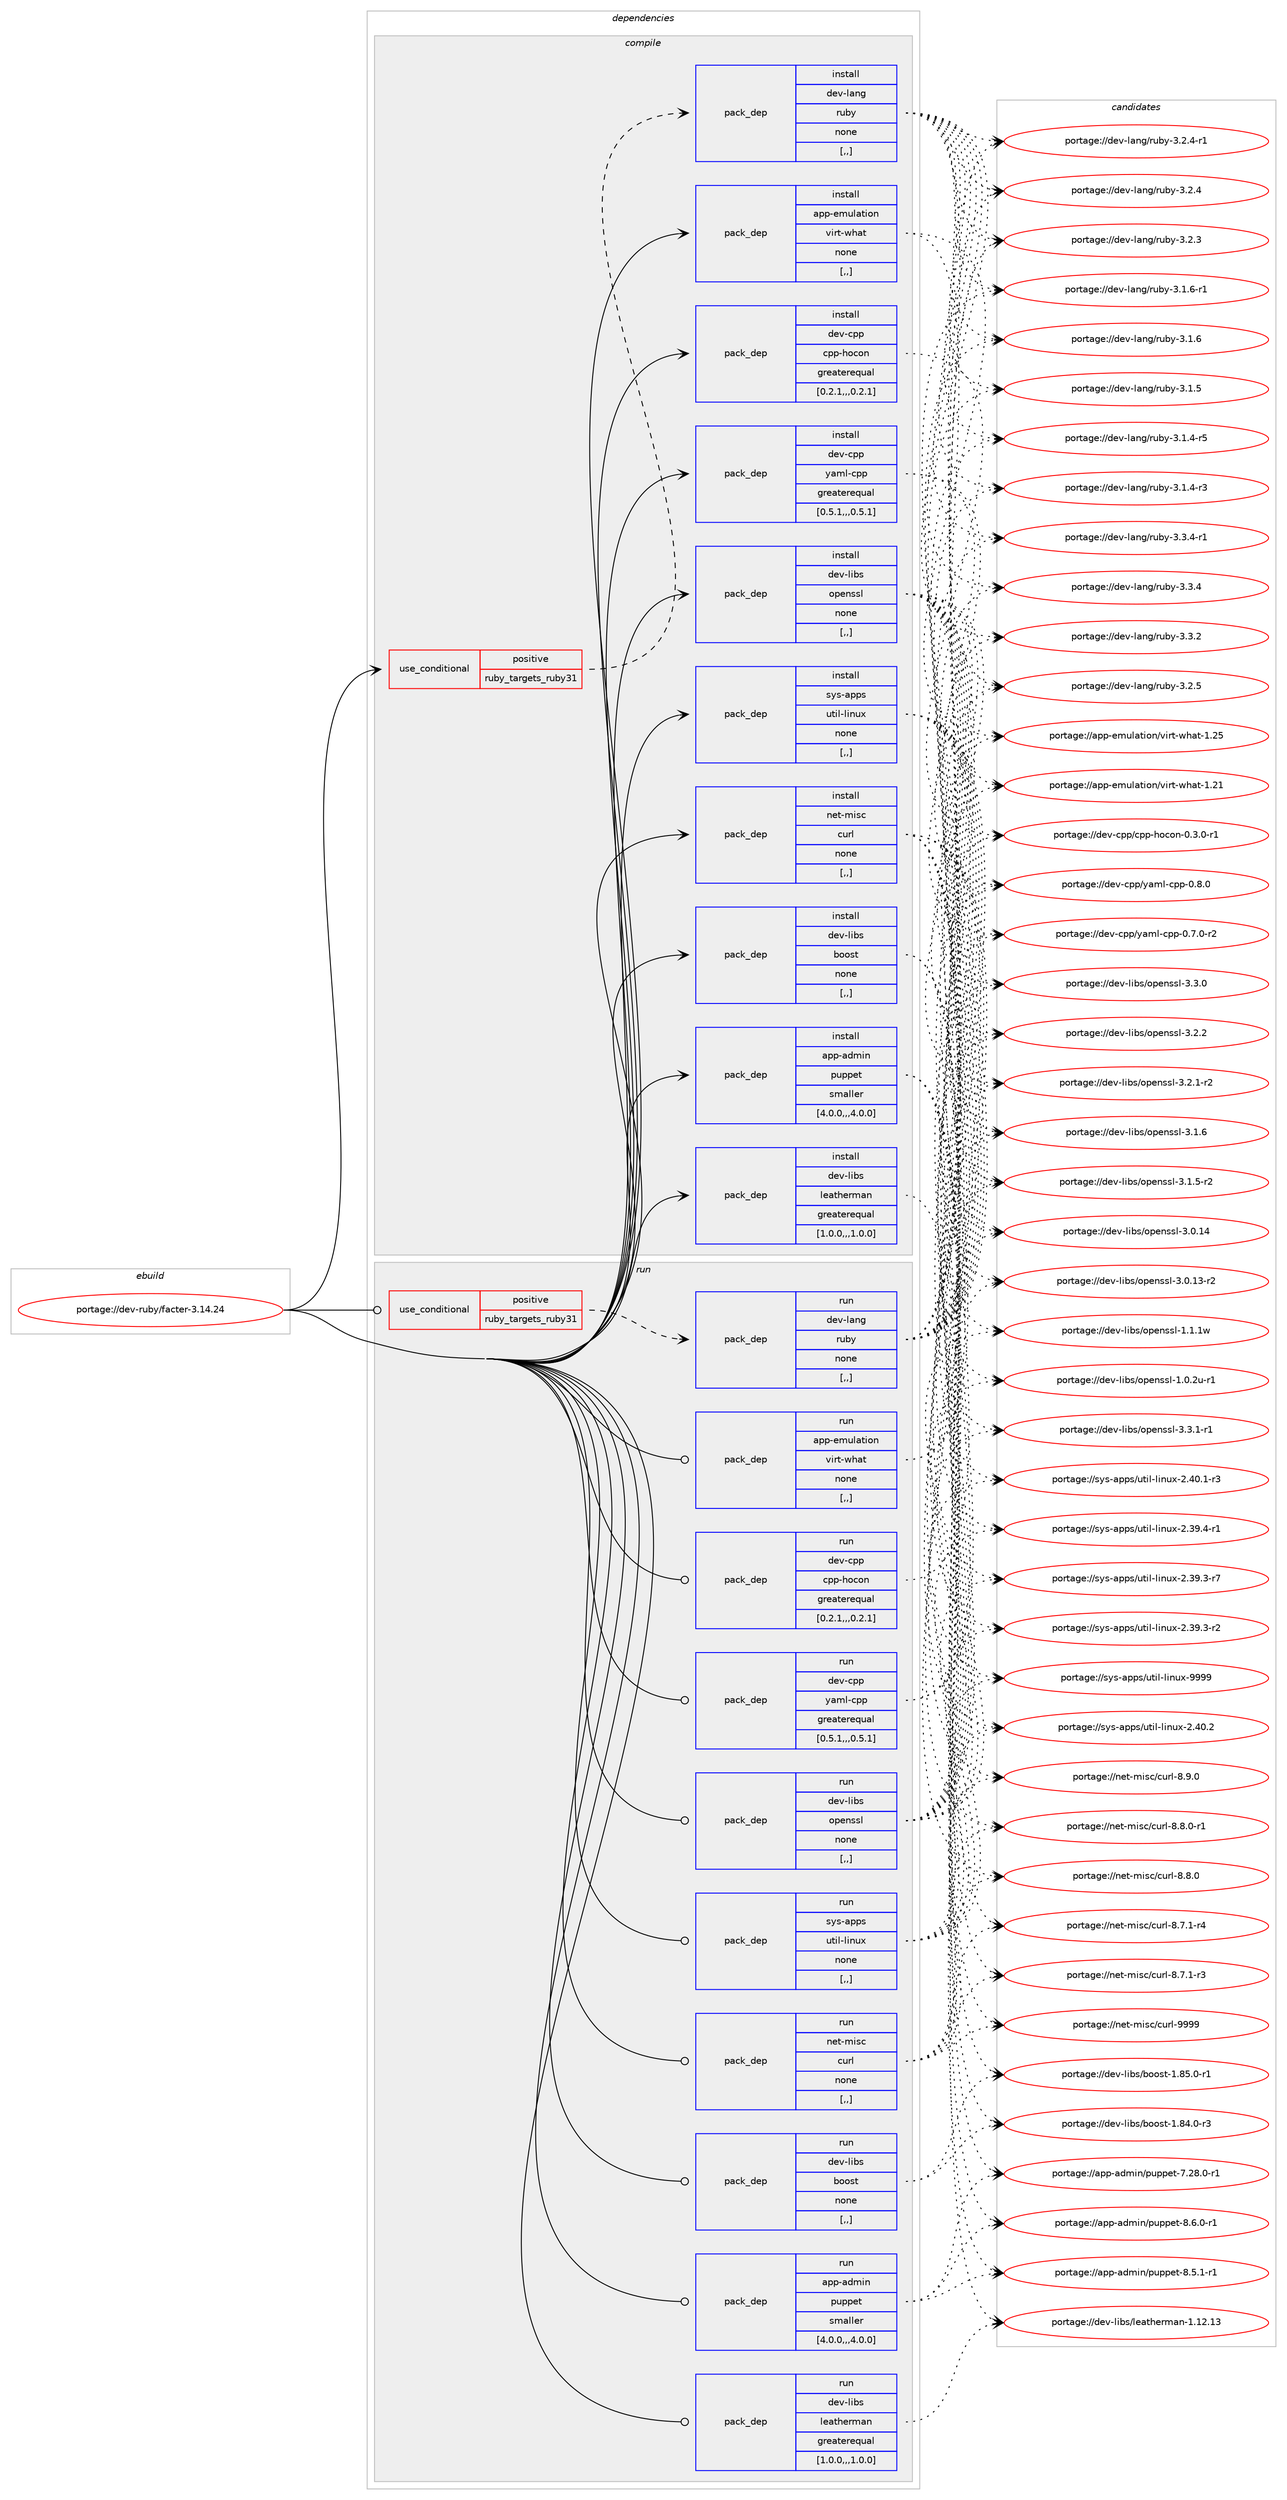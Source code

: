 digraph prolog {

# *************
# Graph options
# *************

newrank=true;
concentrate=true;
compound=true;
graph [rankdir=LR,fontname=Helvetica,fontsize=10,ranksep=1.5];#, ranksep=2.5, nodesep=0.2];
edge  [arrowhead=vee];
node  [fontname=Helvetica,fontsize=10];

# **********
# The ebuild
# **********

subgraph cluster_leftcol {
color=gray;
label=<<i>ebuild</i>>;
id [label="portage://dev-ruby/facter-3.14.24", color=red, width=4, href="../dev-ruby/facter-3.14.24.svg"];
}

# ****************
# The dependencies
# ****************

subgraph cluster_midcol {
color=gray;
label=<<i>dependencies</i>>;
subgraph cluster_compile {
fillcolor="#eeeeee";
style=filled;
label=<<i>compile</i>>;
subgraph cond47435 {
dependency183131 [label=<<TABLE BORDER="0" CELLBORDER="1" CELLSPACING="0" CELLPADDING="4"><TR><TD ROWSPAN="3" CELLPADDING="10">use_conditional</TD></TR><TR><TD>positive</TD></TR><TR><TD>ruby_targets_ruby31</TD></TR></TABLE>>, shape=none, color=red];
subgraph pack134382 {
dependency183132 [label=<<TABLE BORDER="0" CELLBORDER="1" CELLSPACING="0" CELLPADDING="4" WIDTH="220"><TR><TD ROWSPAN="6" CELLPADDING="30">pack_dep</TD></TR><TR><TD WIDTH="110">install</TD></TR><TR><TD>dev-lang</TD></TR><TR><TD>ruby</TD></TR><TR><TD>none</TD></TR><TR><TD>[,,]</TD></TR></TABLE>>, shape=none, color=blue];
}
dependency183131:e -> dependency183132:w [weight=20,style="dashed",arrowhead="vee"];
}
id:e -> dependency183131:w [weight=20,style="solid",arrowhead="vee"];
subgraph pack134383 {
dependency183133 [label=<<TABLE BORDER="0" CELLBORDER="1" CELLSPACING="0" CELLPADDING="4" WIDTH="220"><TR><TD ROWSPAN="6" CELLPADDING="30">pack_dep</TD></TR><TR><TD WIDTH="110">install</TD></TR><TR><TD>app-emulation</TD></TR><TR><TD>virt-what</TD></TR><TR><TD>none</TD></TR><TR><TD>[,,]</TD></TR></TABLE>>, shape=none, color=blue];
}
id:e -> dependency183133:w [weight=20,style="solid",arrowhead="vee"];
subgraph pack134384 {
dependency183134 [label=<<TABLE BORDER="0" CELLBORDER="1" CELLSPACING="0" CELLPADDING="4" WIDTH="220"><TR><TD ROWSPAN="6" CELLPADDING="30">pack_dep</TD></TR><TR><TD WIDTH="110">install</TD></TR><TR><TD>dev-cpp</TD></TR><TR><TD>cpp-hocon</TD></TR><TR><TD>greaterequal</TD></TR><TR><TD>[0.2.1,,,0.2.1]</TD></TR></TABLE>>, shape=none, color=blue];
}
id:e -> dependency183134:w [weight=20,style="solid",arrowhead="vee"];
subgraph pack134385 {
dependency183135 [label=<<TABLE BORDER="0" CELLBORDER="1" CELLSPACING="0" CELLPADDING="4" WIDTH="220"><TR><TD ROWSPAN="6" CELLPADDING="30">pack_dep</TD></TR><TR><TD WIDTH="110">install</TD></TR><TR><TD>dev-cpp</TD></TR><TR><TD>yaml-cpp</TD></TR><TR><TD>greaterequal</TD></TR><TR><TD>[0.5.1,,,0.5.1]</TD></TR></TABLE>>, shape=none, color=blue];
}
id:e -> dependency183135:w [weight=20,style="solid",arrowhead="vee"];
subgraph pack134386 {
dependency183136 [label=<<TABLE BORDER="0" CELLBORDER="1" CELLSPACING="0" CELLPADDING="4" WIDTH="220"><TR><TD ROWSPAN="6" CELLPADDING="30">pack_dep</TD></TR><TR><TD WIDTH="110">install</TD></TR><TR><TD>dev-libs</TD></TR><TR><TD>boost</TD></TR><TR><TD>none</TD></TR><TR><TD>[,,]</TD></TR></TABLE>>, shape=none, color=blue];
}
id:e -> dependency183136:w [weight=20,style="solid",arrowhead="vee"];
subgraph pack134387 {
dependency183137 [label=<<TABLE BORDER="0" CELLBORDER="1" CELLSPACING="0" CELLPADDING="4" WIDTH="220"><TR><TD ROWSPAN="6" CELLPADDING="30">pack_dep</TD></TR><TR><TD WIDTH="110">install</TD></TR><TR><TD>dev-libs</TD></TR><TR><TD>leatherman</TD></TR><TR><TD>greaterequal</TD></TR><TR><TD>[1.0.0,,,1.0.0]</TD></TR></TABLE>>, shape=none, color=blue];
}
id:e -> dependency183137:w [weight=20,style="solid",arrowhead="vee"];
subgraph pack134388 {
dependency183138 [label=<<TABLE BORDER="0" CELLBORDER="1" CELLSPACING="0" CELLPADDING="4" WIDTH="220"><TR><TD ROWSPAN="6" CELLPADDING="30">pack_dep</TD></TR><TR><TD WIDTH="110">install</TD></TR><TR><TD>dev-libs</TD></TR><TR><TD>openssl</TD></TR><TR><TD>none</TD></TR><TR><TD>[,,]</TD></TR></TABLE>>, shape=none, color=blue];
}
id:e -> dependency183138:w [weight=20,style="solid",arrowhead="vee"];
subgraph pack134389 {
dependency183139 [label=<<TABLE BORDER="0" CELLBORDER="1" CELLSPACING="0" CELLPADDING="4" WIDTH="220"><TR><TD ROWSPAN="6" CELLPADDING="30">pack_dep</TD></TR><TR><TD WIDTH="110">install</TD></TR><TR><TD>net-misc</TD></TR><TR><TD>curl</TD></TR><TR><TD>none</TD></TR><TR><TD>[,,]</TD></TR></TABLE>>, shape=none, color=blue];
}
id:e -> dependency183139:w [weight=20,style="solid",arrowhead="vee"];
subgraph pack134390 {
dependency183140 [label=<<TABLE BORDER="0" CELLBORDER="1" CELLSPACING="0" CELLPADDING="4" WIDTH="220"><TR><TD ROWSPAN="6" CELLPADDING="30">pack_dep</TD></TR><TR><TD WIDTH="110">install</TD></TR><TR><TD>sys-apps</TD></TR><TR><TD>util-linux</TD></TR><TR><TD>none</TD></TR><TR><TD>[,,]</TD></TR></TABLE>>, shape=none, color=blue];
}
id:e -> dependency183140:w [weight=20,style="solid",arrowhead="vee"];
subgraph pack134391 {
dependency183141 [label=<<TABLE BORDER="0" CELLBORDER="1" CELLSPACING="0" CELLPADDING="4" WIDTH="220"><TR><TD ROWSPAN="6" CELLPADDING="30">pack_dep</TD></TR><TR><TD WIDTH="110">install</TD></TR><TR><TD>app-admin</TD></TR><TR><TD>puppet</TD></TR><TR><TD>smaller</TD></TR><TR><TD>[4.0.0,,,4.0.0]</TD></TR></TABLE>>, shape=none, color=blue];
}
id:e -> dependency183141:w [weight=20,style="solid",arrowhead="vee"];
}
subgraph cluster_compileandrun {
fillcolor="#eeeeee";
style=filled;
label=<<i>compile and run</i>>;
}
subgraph cluster_run {
fillcolor="#eeeeee";
style=filled;
label=<<i>run</i>>;
subgraph cond47436 {
dependency183142 [label=<<TABLE BORDER="0" CELLBORDER="1" CELLSPACING="0" CELLPADDING="4"><TR><TD ROWSPAN="3" CELLPADDING="10">use_conditional</TD></TR><TR><TD>positive</TD></TR><TR><TD>ruby_targets_ruby31</TD></TR></TABLE>>, shape=none, color=red];
subgraph pack134392 {
dependency183143 [label=<<TABLE BORDER="0" CELLBORDER="1" CELLSPACING="0" CELLPADDING="4" WIDTH="220"><TR><TD ROWSPAN="6" CELLPADDING="30">pack_dep</TD></TR><TR><TD WIDTH="110">run</TD></TR><TR><TD>dev-lang</TD></TR><TR><TD>ruby</TD></TR><TR><TD>none</TD></TR><TR><TD>[,,]</TD></TR></TABLE>>, shape=none, color=blue];
}
dependency183142:e -> dependency183143:w [weight=20,style="dashed",arrowhead="vee"];
}
id:e -> dependency183142:w [weight=20,style="solid",arrowhead="odot"];
subgraph pack134393 {
dependency183144 [label=<<TABLE BORDER="0" CELLBORDER="1" CELLSPACING="0" CELLPADDING="4" WIDTH="220"><TR><TD ROWSPAN="6" CELLPADDING="30">pack_dep</TD></TR><TR><TD WIDTH="110">run</TD></TR><TR><TD>app-emulation</TD></TR><TR><TD>virt-what</TD></TR><TR><TD>none</TD></TR><TR><TD>[,,]</TD></TR></TABLE>>, shape=none, color=blue];
}
id:e -> dependency183144:w [weight=20,style="solid",arrowhead="odot"];
subgraph pack134394 {
dependency183145 [label=<<TABLE BORDER="0" CELLBORDER="1" CELLSPACING="0" CELLPADDING="4" WIDTH="220"><TR><TD ROWSPAN="6" CELLPADDING="30">pack_dep</TD></TR><TR><TD WIDTH="110">run</TD></TR><TR><TD>dev-cpp</TD></TR><TR><TD>cpp-hocon</TD></TR><TR><TD>greaterequal</TD></TR><TR><TD>[0.2.1,,,0.2.1]</TD></TR></TABLE>>, shape=none, color=blue];
}
id:e -> dependency183145:w [weight=20,style="solid",arrowhead="odot"];
subgraph pack134395 {
dependency183146 [label=<<TABLE BORDER="0" CELLBORDER="1" CELLSPACING="0" CELLPADDING="4" WIDTH="220"><TR><TD ROWSPAN="6" CELLPADDING="30">pack_dep</TD></TR><TR><TD WIDTH="110">run</TD></TR><TR><TD>dev-cpp</TD></TR><TR><TD>yaml-cpp</TD></TR><TR><TD>greaterequal</TD></TR><TR><TD>[0.5.1,,,0.5.1]</TD></TR></TABLE>>, shape=none, color=blue];
}
id:e -> dependency183146:w [weight=20,style="solid",arrowhead="odot"];
subgraph pack134396 {
dependency183147 [label=<<TABLE BORDER="0" CELLBORDER="1" CELLSPACING="0" CELLPADDING="4" WIDTH="220"><TR><TD ROWSPAN="6" CELLPADDING="30">pack_dep</TD></TR><TR><TD WIDTH="110">run</TD></TR><TR><TD>dev-libs</TD></TR><TR><TD>boost</TD></TR><TR><TD>none</TD></TR><TR><TD>[,,]</TD></TR></TABLE>>, shape=none, color=blue];
}
id:e -> dependency183147:w [weight=20,style="solid",arrowhead="odot"];
subgraph pack134397 {
dependency183148 [label=<<TABLE BORDER="0" CELLBORDER="1" CELLSPACING="0" CELLPADDING="4" WIDTH="220"><TR><TD ROWSPAN="6" CELLPADDING="30">pack_dep</TD></TR><TR><TD WIDTH="110">run</TD></TR><TR><TD>dev-libs</TD></TR><TR><TD>leatherman</TD></TR><TR><TD>greaterequal</TD></TR><TR><TD>[1.0.0,,,1.0.0]</TD></TR></TABLE>>, shape=none, color=blue];
}
id:e -> dependency183148:w [weight=20,style="solid",arrowhead="odot"];
subgraph pack134398 {
dependency183149 [label=<<TABLE BORDER="0" CELLBORDER="1" CELLSPACING="0" CELLPADDING="4" WIDTH="220"><TR><TD ROWSPAN="6" CELLPADDING="30">pack_dep</TD></TR><TR><TD WIDTH="110">run</TD></TR><TR><TD>dev-libs</TD></TR><TR><TD>openssl</TD></TR><TR><TD>none</TD></TR><TR><TD>[,,]</TD></TR></TABLE>>, shape=none, color=blue];
}
id:e -> dependency183149:w [weight=20,style="solid",arrowhead="odot"];
subgraph pack134399 {
dependency183150 [label=<<TABLE BORDER="0" CELLBORDER="1" CELLSPACING="0" CELLPADDING="4" WIDTH="220"><TR><TD ROWSPAN="6" CELLPADDING="30">pack_dep</TD></TR><TR><TD WIDTH="110">run</TD></TR><TR><TD>net-misc</TD></TR><TR><TD>curl</TD></TR><TR><TD>none</TD></TR><TR><TD>[,,]</TD></TR></TABLE>>, shape=none, color=blue];
}
id:e -> dependency183150:w [weight=20,style="solid",arrowhead="odot"];
subgraph pack134400 {
dependency183151 [label=<<TABLE BORDER="0" CELLBORDER="1" CELLSPACING="0" CELLPADDING="4" WIDTH="220"><TR><TD ROWSPAN="6" CELLPADDING="30">pack_dep</TD></TR><TR><TD WIDTH="110">run</TD></TR><TR><TD>sys-apps</TD></TR><TR><TD>util-linux</TD></TR><TR><TD>none</TD></TR><TR><TD>[,,]</TD></TR></TABLE>>, shape=none, color=blue];
}
id:e -> dependency183151:w [weight=20,style="solid",arrowhead="odot"];
subgraph pack134401 {
dependency183152 [label=<<TABLE BORDER="0" CELLBORDER="1" CELLSPACING="0" CELLPADDING="4" WIDTH="220"><TR><TD ROWSPAN="6" CELLPADDING="30">pack_dep</TD></TR><TR><TD WIDTH="110">run</TD></TR><TR><TD>app-admin</TD></TR><TR><TD>puppet</TD></TR><TR><TD>smaller</TD></TR><TR><TD>[4.0.0,,,4.0.0]</TD></TR></TABLE>>, shape=none, color=blue];
}
id:e -> dependency183152:w [weight=20,style="solid",arrowhead="odot"];
}
}

# **************
# The candidates
# **************

subgraph cluster_choices {
rank=same;
color=gray;
label=<<i>candidates</i>>;

subgraph choice134382 {
color=black;
nodesep=1;
choice100101118451089711010347114117981214551465146524511449 [label="portage://dev-lang/ruby-3.3.4-r1", color=red, width=4,href="../dev-lang/ruby-3.3.4-r1.svg"];
choice10010111845108971101034711411798121455146514652 [label="portage://dev-lang/ruby-3.3.4", color=red, width=4,href="../dev-lang/ruby-3.3.4.svg"];
choice10010111845108971101034711411798121455146514650 [label="portage://dev-lang/ruby-3.3.2", color=red, width=4,href="../dev-lang/ruby-3.3.2.svg"];
choice10010111845108971101034711411798121455146504653 [label="portage://dev-lang/ruby-3.2.5", color=red, width=4,href="../dev-lang/ruby-3.2.5.svg"];
choice100101118451089711010347114117981214551465046524511449 [label="portage://dev-lang/ruby-3.2.4-r1", color=red, width=4,href="../dev-lang/ruby-3.2.4-r1.svg"];
choice10010111845108971101034711411798121455146504652 [label="portage://dev-lang/ruby-3.2.4", color=red, width=4,href="../dev-lang/ruby-3.2.4.svg"];
choice10010111845108971101034711411798121455146504651 [label="portage://dev-lang/ruby-3.2.3", color=red, width=4,href="../dev-lang/ruby-3.2.3.svg"];
choice100101118451089711010347114117981214551464946544511449 [label="portage://dev-lang/ruby-3.1.6-r1", color=red, width=4,href="../dev-lang/ruby-3.1.6-r1.svg"];
choice10010111845108971101034711411798121455146494654 [label="portage://dev-lang/ruby-3.1.6", color=red, width=4,href="../dev-lang/ruby-3.1.6.svg"];
choice10010111845108971101034711411798121455146494653 [label="portage://dev-lang/ruby-3.1.5", color=red, width=4,href="../dev-lang/ruby-3.1.5.svg"];
choice100101118451089711010347114117981214551464946524511453 [label="portage://dev-lang/ruby-3.1.4-r5", color=red, width=4,href="../dev-lang/ruby-3.1.4-r5.svg"];
choice100101118451089711010347114117981214551464946524511451 [label="portage://dev-lang/ruby-3.1.4-r3", color=red, width=4,href="../dev-lang/ruby-3.1.4-r3.svg"];
dependency183132:e -> choice100101118451089711010347114117981214551465146524511449:w [style=dotted,weight="100"];
dependency183132:e -> choice10010111845108971101034711411798121455146514652:w [style=dotted,weight="100"];
dependency183132:e -> choice10010111845108971101034711411798121455146514650:w [style=dotted,weight="100"];
dependency183132:e -> choice10010111845108971101034711411798121455146504653:w [style=dotted,weight="100"];
dependency183132:e -> choice100101118451089711010347114117981214551465046524511449:w [style=dotted,weight="100"];
dependency183132:e -> choice10010111845108971101034711411798121455146504652:w [style=dotted,weight="100"];
dependency183132:e -> choice10010111845108971101034711411798121455146504651:w [style=dotted,weight="100"];
dependency183132:e -> choice100101118451089711010347114117981214551464946544511449:w [style=dotted,weight="100"];
dependency183132:e -> choice10010111845108971101034711411798121455146494654:w [style=dotted,weight="100"];
dependency183132:e -> choice10010111845108971101034711411798121455146494653:w [style=dotted,weight="100"];
dependency183132:e -> choice100101118451089711010347114117981214551464946524511453:w [style=dotted,weight="100"];
dependency183132:e -> choice100101118451089711010347114117981214551464946524511451:w [style=dotted,weight="100"];
}
subgraph choice134383 {
color=black;
nodesep=1;
choice9711211245101109117108971161051111104711810511411645119104971164549465053 [label="portage://app-emulation/virt-what-1.25", color=red, width=4,href="../app-emulation/virt-what-1.25.svg"];
choice9711211245101109117108971161051111104711810511411645119104971164549465049 [label="portage://app-emulation/virt-what-1.21", color=red, width=4,href="../app-emulation/virt-what-1.21.svg"];
dependency183133:e -> choice9711211245101109117108971161051111104711810511411645119104971164549465053:w [style=dotted,weight="100"];
dependency183133:e -> choice9711211245101109117108971161051111104711810511411645119104971164549465049:w [style=dotted,weight="100"];
}
subgraph choice134384 {
color=black;
nodesep=1;
choice1001011184599112112479911211245104111991111104548465146484511449 [label="portage://dev-cpp/cpp-hocon-0.3.0-r1", color=red, width=4,href="../dev-cpp/cpp-hocon-0.3.0-r1.svg"];
dependency183134:e -> choice1001011184599112112479911211245104111991111104548465146484511449:w [style=dotted,weight="100"];
}
subgraph choice134385 {
color=black;
nodesep=1;
choice100101118459911211247121971091084599112112454846564648 [label="portage://dev-cpp/yaml-cpp-0.8.0", color=red, width=4,href="../dev-cpp/yaml-cpp-0.8.0.svg"];
choice1001011184599112112471219710910845991121124548465546484511450 [label="portage://dev-cpp/yaml-cpp-0.7.0-r2", color=red, width=4,href="../dev-cpp/yaml-cpp-0.7.0-r2.svg"];
dependency183135:e -> choice100101118459911211247121971091084599112112454846564648:w [style=dotted,weight="100"];
dependency183135:e -> choice1001011184599112112471219710910845991121124548465546484511450:w [style=dotted,weight="100"];
}
subgraph choice134386 {
color=black;
nodesep=1;
choice10010111845108105981154798111111115116454946565346484511449 [label="portage://dev-libs/boost-1.85.0-r1", color=red, width=4,href="../dev-libs/boost-1.85.0-r1.svg"];
choice10010111845108105981154798111111115116454946565246484511451 [label="portage://dev-libs/boost-1.84.0-r3", color=red, width=4,href="../dev-libs/boost-1.84.0-r3.svg"];
dependency183136:e -> choice10010111845108105981154798111111115116454946565346484511449:w [style=dotted,weight="100"];
dependency183136:e -> choice10010111845108105981154798111111115116454946565246484511451:w [style=dotted,weight="100"];
}
subgraph choice134387 {
color=black;
nodesep=1;
choice10010111845108105981154710810197116104101114109971104549464950464951 [label="portage://dev-libs/leatherman-1.12.13", color=red, width=4,href="../dev-libs/leatherman-1.12.13.svg"];
dependency183137:e -> choice10010111845108105981154710810197116104101114109971104549464950464951:w [style=dotted,weight="100"];
}
subgraph choice134388 {
color=black;
nodesep=1;
choice1001011184510810598115471111121011101151151084551465146494511449 [label="portage://dev-libs/openssl-3.3.1-r1", color=red, width=4,href="../dev-libs/openssl-3.3.1-r1.svg"];
choice100101118451081059811547111112101110115115108455146514648 [label="portage://dev-libs/openssl-3.3.0", color=red, width=4,href="../dev-libs/openssl-3.3.0.svg"];
choice100101118451081059811547111112101110115115108455146504650 [label="portage://dev-libs/openssl-3.2.2", color=red, width=4,href="../dev-libs/openssl-3.2.2.svg"];
choice1001011184510810598115471111121011101151151084551465046494511450 [label="portage://dev-libs/openssl-3.2.1-r2", color=red, width=4,href="../dev-libs/openssl-3.2.1-r2.svg"];
choice100101118451081059811547111112101110115115108455146494654 [label="portage://dev-libs/openssl-3.1.6", color=red, width=4,href="../dev-libs/openssl-3.1.6.svg"];
choice1001011184510810598115471111121011101151151084551464946534511450 [label="portage://dev-libs/openssl-3.1.5-r2", color=red, width=4,href="../dev-libs/openssl-3.1.5-r2.svg"];
choice10010111845108105981154711111210111011511510845514648464952 [label="portage://dev-libs/openssl-3.0.14", color=red, width=4,href="../dev-libs/openssl-3.0.14.svg"];
choice100101118451081059811547111112101110115115108455146484649514511450 [label="portage://dev-libs/openssl-3.0.13-r2", color=red, width=4,href="../dev-libs/openssl-3.0.13-r2.svg"];
choice100101118451081059811547111112101110115115108454946494649119 [label="portage://dev-libs/openssl-1.1.1w", color=red, width=4,href="../dev-libs/openssl-1.1.1w.svg"];
choice1001011184510810598115471111121011101151151084549464846501174511449 [label="portage://dev-libs/openssl-1.0.2u-r1", color=red, width=4,href="../dev-libs/openssl-1.0.2u-r1.svg"];
dependency183138:e -> choice1001011184510810598115471111121011101151151084551465146494511449:w [style=dotted,weight="100"];
dependency183138:e -> choice100101118451081059811547111112101110115115108455146514648:w [style=dotted,weight="100"];
dependency183138:e -> choice100101118451081059811547111112101110115115108455146504650:w [style=dotted,weight="100"];
dependency183138:e -> choice1001011184510810598115471111121011101151151084551465046494511450:w [style=dotted,weight="100"];
dependency183138:e -> choice100101118451081059811547111112101110115115108455146494654:w [style=dotted,weight="100"];
dependency183138:e -> choice1001011184510810598115471111121011101151151084551464946534511450:w [style=dotted,weight="100"];
dependency183138:e -> choice10010111845108105981154711111210111011511510845514648464952:w [style=dotted,weight="100"];
dependency183138:e -> choice100101118451081059811547111112101110115115108455146484649514511450:w [style=dotted,weight="100"];
dependency183138:e -> choice100101118451081059811547111112101110115115108454946494649119:w [style=dotted,weight="100"];
dependency183138:e -> choice1001011184510810598115471111121011101151151084549464846501174511449:w [style=dotted,weight="100"];
}
subgraph choice134389 {
color=black;
nodesep=1;
choice110101116451091051159947991171141084557575757 [label="portage://net-misc/curl-9999", color=red, width=4,href="../net-misc/curl-9999.svg"];
choice11010111645109105115994799117114108455646574648 [label="portage://net-misc/curl-8.9.0", color=red, width=4,href="../net-misc/curl-8.9.0.svg"];
choice110101116451091051159947991171141084556465646484511449 [label="portage://net-misc/curl-8.8.0-r1", color=red, width=4,href="../net-misc/curl-8.8.0-r1.svg"];
choice11010111645109105115994799117114108455646564648 [label="portage://net-misc/curl-8.8.0", color=red, width=4,href="../net-misc/curl-8.8.0.svg"];
choice110101116451091051159947991171141084556465546494511452 [label="portage://net-misc/curl-8.7.1-r4", color=red, width=4,href="../net-misc/curl-8.7.1-r4.svg"];
choice110101116451091051159947991171141084556465546494511451 [label="portage://net-misc/curl-8.7.1-r3", color=red, width=4,href="../net-misc/curl-8.7.1-r3.svg"];
dependency183139:e -> choice110101116451091051159947991171141084557575757:w [style=dotted,weight="100"];
dependency183139:e -> choice11010111645109105115994799117114108455646574648:w [style=dotted,weight="100"];
dependency183139:e -> choice110101116451091051159947991171141084556465646484511449:w [style=dotted,weight="100"];
dependency183139:e -> choice11010111645109105115994799117114108455646564648:w [style=dotted,weight="100"];
dependency183139:e -> choice110101116451091051159947991171141084556465546494511452:w [style=dotted,weight="100"];
dependency183139:e -> choice110101116451091051159947991171141084556465546494511451:w [style=dotted,weight="100"];
}
subgraph choice134390 {
color=black;
nodesep=1;
choice115121115459711211211547117116105108451081051101171204557575757 [label="portage://sys-apps/util-linux-9999", color=red, width=4,href="../sys-apps/util-linux-9999.svg"];
choice1151211154597112112115471171161051084510810511011712045504652484650 [label="portage://sys-apps/util-linux-2.40.2", color=red, width=4,href="../sys-apps/util-linux-2.40.2.svg"];
choice11512111545971121121154711711610510845108105110117120455046524846494511451 [label="portage://sys-apps/util-linux-2.40.1-r3", color=red, width=4,href="../sys-apps/util-linux-2.40.1-r3.svg"];
choice11512111545971121121154711711610510845108105110117120455046515746524511449 [label="portage://sys-apps/util-linux-2.39.4-r1", color=red, width=4,href="../sys-apps/util-linux-2.39.4-r1.svg"];
choice11512111545971121121154711711610510845108105110117120455046515746514511455 [label="portage://sys-apps/util-linux-2.39.3-r7", color=red, width=4,href="../sys-apps/util-linux-2.39.3-r7.svg"];
choice11512111545971121121154711711610510845108105110117120455046515746514511450 [label="portage://sys-apps/util-linux-2.39.3-r2", color=red, width=4,href="../sys-apps/util-linux-2.39.3-r2.svg"];
dependency183140:e -> choice115121115459711211211547117116105108451081051101171204557575757:w [style=dotted,weight="100"];
dependency183140:e -> choice1151211154597112112115471171161051084510810511011712045504652484650:w [style=dotted,weight="100"];
dependency183140:e -> choice11512111545971121121154711711610510845108105110117120455046524846494511451:w [style=dotted,weight="100"];
dependency183140:e -> choice11512111545971121121154711711610510845108105110117120455046515746524511449:w [style=dotted,weight="100"];
dependency183140:e -> choice11512111545971121121154711711610510845108105110117120455046515746514511455:w [style=dotted,weight="100"];
dependency183140:e -> choice11512111545971121121154711711610510845108105110117120455046515746514511450:w [style=dotted,weight="100"];
}
subgraph choice134391 {
color=black;
nodesep=1;
choice971121124597100109105110471121171121121011164556465446484511449 [label="portage://app-admin/puppet-8.6.0-r1", color=red, width=4,href="../app-admin/puppet-8.6.0-r1.svg"];
choice971121124597100109105110471121171121121011164556465346494511449 [label="portage://app-admin/puppet-8.5.1-r1", color=red, width=4,href="../app-admin/puppet-8.5.1-r1.svg"];
choice97112112459710010910511047112117112112101116455546505646484511449 [label="portage://app-admin/puppet-7.28.0-r1", color=red, width=4,href="../app-admin/puppet-7.28.0-r1.svg"];
dependency183141:e -> choice971121124597100109105110471121171121121011164556465446484511449:w [style=dotted,weight="100"];
dependency183141:e -> choice971121124597100109105110471121171121121011164556465346494511449:w [style=dotted,weight="100"];
dependency183141:e -> choice97112112459710010910511047112117112112101116455546505646484511449:w [style=dotted,weight="100"];
}
subgraph choice134392 {
color=black;
nodesep=1;
choice100101118451089711010347114117981214551465146524511449 [label="portage://dev-lang/ruby-3.3.4-r1", color=red, width=4,href="../dev-lang/ruby-3.3.4-r1.svg"];
choice10010111845108971101034711411798121455146514652 [label="portage://dev-lang/ruby-3.3.4", color=red, width=4,href="../dev-lang/ruby-3.3.4.svg"];
choice10010111845108971101034711411798121455146514650 [label="portage://dev-lang/ruby-3.3.2", color=red, width=4,href="../dev-lang/ruby-3.3.2.svg"];
choice10010111845108971101034711411798121455146504653 [label="portage://dev-lang/ruby-3.2.5", color=red, width=4,href="../dev-lang/ruby-3.2.5.svg"];
choice100101118451089711010347114117981214551465046524511449 [label="portage://dev-lang/ruby-3.2.4-r1", color=red, width=4,href="../dev-lang/ruby-3.2.4-r1.svg"];
choice10010111845108971101034711411798121455146504652 [label="portage://dev-lang/ruby-3.2.4", color=red, width=4,href="../dev-lang/ruby-3.2.4.svg"];
choice10010111845108971101034711411798121455146504651 [label="portage://dev-lang/ruby-3.2.3", color=red, width=4,href="../dev-lang/ruby-3.2.3.svg"];
choice100101118451089711010347114117981214551464946544511449 [label="portage://dev-lang/ruby-3.1.6-r1", color=red, width=4,href="../dev-lang/ruby-3.1.6-r1.svg"];
choice10010111845108971101034711411798121455146494654 [label="portage://dev-lang/ruby-3.1.6", color=red, width=4,href="../dev-lang/ruby-3.1.6.svg"];
choice10010111845108971101034711411798121455146494653 [label="portage://dev-lang/ruby-3.1.5", color=red, width=4,href="../dev-lang/ruby-3.1.5.svg"];
choice100101118451089711010347114117981214551464946524511453 [label="portage://dev-lang/ruby-3.1.4-r5", color=red, width=4,href="../dev-lang/ruby-3.1.4-r5.svg"];
choice100101118451089711010347114117981214551464946524511451 [label="portage://dev-lang/ruby-3.1.4-r3", color=red, width=4,href="../dev-lang/ruby-3.1.4-r3.svg"];
dependency183143:e -> choice100101118451089711010347114117981214551465146524511449:w [style=dotted,weight="100"];
dependency183143:e -> choice10010111845108971101034711411798121455146514652:w [style=dotted,weight="100"];
dependency183143:e -> choice10010111845108971101034711411798121455146514650:w [style=dotted,weight="100"];
dependency183143:e -> choice10010111845108971101034711411798121455146504653:w [style=dotted,weight="100"];
dependency183143:e -> choice100101118451089711010347114117981214551465046524511449:w [style=dotted,weight="100"];
dependency183143:e -> choice10010111845108971101034711411798121455146504652:w [style=dotted,weight="100"];
dependency183143:e -> choice10010111845108971101034711411798121455146504651:w [style=dotted,weight="100"];
dependency183143:e -> choice100101118451089711010347114117981214551464946544511449:w [style=dotted,weight="100"];
dependency183143:e -> choice10010111845108971101034711411798121455146494654:w [style=dotted,weight="100"];
dependency183143:e -> choice10010111845108971101034711411798121455146494653:w [style=dotted,weight="100"];
dependency183143:e -> choice100101118451089711010347114117981214551464946524511453:w [style=dotted,weight="100"];
dependency183143:e -> choice100101118451089711010347114117981214551464946524511451:w [style=dotted,weight="100"];
}
subgraph choice134393 {
color=black;
nodesep=1;
choice9711211245101109117108971161051111104711810511411645119104971164549465053 [label="portage://app-emulation/virt-what-1.25", color=red, width=4,href="../app-emulation/virt-what-1.25.svg"];
choice9711211245101109117108971161051111104711810511411645119104971164549465049 [label="portage://app-emulation/virt-what-1.21", color=red, width=4,href="../app-emulation/virt-what-1.21.svg"];
dependency183144:e -> choice9711211245101109117108971161051111104711810511411645119104971164549465053:w [style=dotted,weight="100"];
dependency183144:e -> choice9711211245101109117108971161051111104711810511411645119104971164549465049:w [style=dotted,weight="100"];
}
subgraph choice134394 {
color=black;
nodesep=1;
choice1001011184599112112479911211245104111991111104548465146484511449 [label="portage://dev-cpp/cpp-hocon-0.3.0-r1", color=red, width=4,href="../dev-cpp/cpp-hocon-0.3.0-r1.svg"];
dependency183145:e -> choice1001011184599112112479911211245104111991111104548465146484511449:w [style=dotted,weight="100"];
}
subgraph choice134395 {
color=black;
nodesep=1;
choice100101118459911211247121971091084599112112454846564648 [label="portage://dev-cpp/yaml-cpp-0.8.0", color=red, width=4,href="../dev-cpp/yaml-cpp-0.8.0.svg"];
choice1001011184599112112471219710910845991121124548465546484511450 [label="portage://dev-cpp/yaml-cpp-0.7.0-r2", color=red, width=4,href="../dev-cpp/yaml-cpp-0.7.0-r2.svg"];
dependency183146:e -> choice100101118459911211247121971091084599112112454846564648:w [style=dotted,weight="100"];
dependency183146:e -> choice1001011184599112112471219710910845991121124548465546484511450:w [style=dotted,weight="100"];
}
subgraph choice134396 {
color=black;
nodesep=1;
choice10010111845108105981154798111111115116454946565346484511449 [label="portage://dev-libs/boost-1.85.0-r1", color=red, width=4,href="../dev-libs/boost-1.85.0-r1.svg"];
choice10010111845108105981154798111111115116454946565246484511451 [label="portage://dev-libs/boost-1.84.0-r3", color=red, width=4,href="../dev-libs/boost-1.84.0-r3.svg"];
dependency183147:e -> choice10010111845108105981154798111111115116454946565346484511449:w [style=dotted,weight="100"];
dependency183147:e -> choice10010111845108105981154798111111115116454946565246484511451:w [style=dotted,weight="100"];
}
subgraph choice134397 {
color=black;
nodesep=1;
choice10010111845108105981154710810197116104101114109971104549464950464951 [label="portage://dev-libs/leatherman-1.12.13", color=red, width=4,href="../dev-libs/leatherman-1.12.13.svg"];
dependency183148:e -> choice10010111845108105981154710810197116104101114109971104549464950464951:w [style=dotted,weight="100"];
}
subgraph choice134398 {
color=black;
nodesep=1;
choice1001011184510810598115471111121011101151151084551465146494511449 [label="portage://dev-libs/openssl-3.3.1-r1", color=red, width=4,href="../dev-libs/openssl-3.3.1-r1.svg"];
choice100101118451081059811547111112101110115115108455146514648 [label="portage://dev-libs/openssl-3.3.0", color=red, width=4,href="../dev-libs/openssl-3.3.0.svg"];
choice100101118451081059811547111112101110115115108455146504650 [label="portage://dev-libs/openssl-3.2.2", color=red, width=4,href="../dev-libs/openssl-3.2.2.svg"];
choice1001011184510810598115471111121011101151151084551465046494511450 [label="portage://dev-libs/openssl-3.2.1-r2", color=red, width=4,href="../dev-libs/openssl-3.2.1-r2.svg"];
choice100101118451081059811547111112101110115115108455146494654 [label="portage://dev-libs/openssl-3.1.6", color=red, width=4,href="../dev-libs/openssl-3.1.6.svg"];
choice1001011184510810598115471111121011101151151084551464946534511450 [label="portage://dev-libs/openssl-3.1.5-r2", color=red, width=4,href="../dev-libs/openssl-3.1.5-r2.svg"];
choice10010111845108105981154711111210111011511510845514648464952 [label="portage://dev-libs/openssl-3.0.14", color=red, width=4,href="../dev-libs/openssl-3.0.14.svg"];
choice100101118451081059811547111112101110115115108455146484649514511450 [label="portage://dev-libs/openssl-3.0.13-r2", color=red, width=4,href="../dev-libs/openssl-3.0.13-r2.svg"];
choice100101118451081059811547111112101110115115108454946494649119 [label="portage://dev-libs/openssl-1.1.1w", color=red, width=4,href="../dev-libs/openssl-1.1.1w.svg"];
choice1001011184510810598115471111121011101151151084549464846501174511449 [label="portage://dev-libs/openssl-1.0.2u-r1", color=red, width=4,href="../dev-libs/openssl-1.0.2u-r1.svg"];
dependency183149:e -> choice1001011184510810598115471111121011101151151084551465146494511449:w [style=dotted,weight="100"];
dependency183149:e -> choice100101118451081059811547111112101110115115108455146514648:w [style=dotted,weight="100"];
dependency183149:e -> choice100101118451081059811547111112101110115115108455146504650:w [style=dotted,weight="100"];
dependency183149:e -> choice1001011184510810598115471111121011101151151084551465046494511450:w [style=dotted,weight="100"];
dependency183149:e -> choice100101118451081059811547111112101110115115108455146494654:w [style=dotted,weight="100"];
dependency183149:e -> choice1001011184510810598115471111121011101151151084551464946534511450:w [style=dotted,weight="100"];
dependency183149:e -> choice10010111845108105981154711111210111011511510845514648464952:w [style=dotted,weight="100"];
dependency183149:e -> choice100101118451081059811547111112101110115115108455146484649514511450:w [style=dotted,weight="100"];
dependency183149:e -> choice100101118451081059811547111112101110115115108454946494649119:w [style=dotted,weight="100"];
dependency183149:e -> choice1001011184510810598115471111121011101151151084549464846501174511449:w [style=dotted,weight="100"];
}
subgraph choice134399 {
color=black;
nodesep=1;
choice110101116451091051159947991171141084557575757 [label="portage://net-misc/curl-9999", color=red, width=4,href="../net-misc/curl-9999.svg"];
choice11010111645109105115994799117114108455646574648 [label="portage://net-misc/curl-8.9.0", color=red, width=4,href="../net-misc/curl-8.9.0.svg"];
choice110101116451091051159947991171141084556465646484511449 [label="portage://net-misc/curl-8.8.0-r1", color=red, width=4,href="../net-misc/curl-8.8.0-r1.svg"];
choice11010111645109105115994799117114108455646564648 [label="portage://net-misc/curl-8.8.0", color=red, width=4,href="../net-misc/curl-8.8.0.svg"];
choice110101116451091051159947991171141084556465546494511452 [label="portage://net-misc/curl-8.7.1-r4", color=red, width=4,href="../net-misc/curl-8.7.1-r4.svg"];
choice110101116451091051159947991171141084556465546494511451 [label="portage://net-misc/curl-8.7.1-r3", color=red, width=4,href="../net-misc/curl-8.7.1-r3.svg"];
dependency183150:e -> choice110101116451091051159947991171141084557575757:w [style=dotted,weight="100"];
dependency183150:e -> choice11010111645109105115994799117114108455646574648:w [style=dotted,weight="100"];
dependency183150:e -> choice110101116451091051159947991171141084556465646484511449:w [style=dotted,weight="100"];
dependency183150:e -> choice11010111645109105115994799117114108455646564648:w [style=dotted,weight="100"];
dependency183150:e -> choice110101116451091051159947991171141084556465546494511452:w [style=dotted,weight="100"];
dependency183150:e -> choice110101116451091051159947991171141084556465546494511451:w [style=dotted,weight="100"];
}
subgraph choice134400 {
color=black;
nodesep=1;
choice115121115459711211211547117116105108451081051101171204557575757 [label="portage://sys-apps/util-linux-9999", color=red, width=4,href="../sys-apps/util-linux-9999.svg"];
choice1151211154597112112115471171161051084510810511011712045504652484650 [label="portage://sys-apps/util-linux-2.40.2", color=red, width=4,href="../sys-apps/util-linux-2.40.2.svg"];
choice11512111545971121121154711711610510845108105110117120455046524846494511451 [label="portage://sys-apps/util-linux-2.40.1-r3", color=red, width=4,href="../sys-apps/util-linux-2.40.1-r3.svg"];
choice11512111545971121121154711711610510845108105110117120455046515746524511449 [label="portage://sys-apps/util-linux-2.39.4-r1", color=red, width=4,href="../sys-apps/util-linux-2.39.4-r1.svg"];
choice11512111545971121121154711711610510845108105110117120455046515746514511455 [label="portage://sys-apps/util-linux-2.39.3-r7", color=red, width=4,href="../sys-apps/util-linux-2.39.3-r7.svg"];
choice11512111545971121121154711711610510845108105110117120455046515746514511450 [label="portage://sys-apps/util-linux-2.39.3-r2", color=red, width=4,href="../sys-apps/util-linux-2.39.3-r2.svg"];
dependency183151:e -> choice115121115459711211211547117116105108451081051101171204557575757:w [style=dotted,weight="100"];
dependency183151:e -> choice1151211154597112112115471171161051084510810511011712045504652484650:w [style=dotted,weight="100"];
dependency183151:e -> choice11512111545971121121154711711610510845108105110117120455046524846494511451:w [style=dotted,weight="100"];
dependency183151:e -> choice11512111545971121121154711711610510845108105110117120455046515746524511449:w [style=dotted,weight="100"];
dependency183151:e -> choice11512111545971121121154711711610510845108105110117120455046515746514511455:w [style=dotted,weight="100"];
dependency183151:e -> choice11512111545971121121154711711610510845108105110117120455046515746514511450:w [style=dotted,weight="100"];
}
subgraph choice134401 {
color=black;
nodesep=1;
choice971121124597100109105110471121171121121011164556465446484511449 [label="portage://app-admin/puppet-8.6.0-r1", color=red, width=4,href="../app-admin/puppet-8.6.0-r1.svg"];
choice971121124597100109105110471121171121121011164556465346494511449 [label="portage://app-admin/puppet-8.5.1-r1", color=red, width=4,href="../app-admin/puppet-8.5.1-r1.svg"];
choice97112112459710010910511047112117112112101116455546505646484511449 [label="portage://app-admin/puppet-7.28.0-r1", color=red, width=4,href="../app-admin/puppet-7.28.0-r1.svg"];
dependency183152:e -> choice971121124597100109105110471121171121121011164556465446484511449:w [style=dotted,weight="100"];
dependency183152:e -> choice971121124597100109105110471121171121121011164556465346494511449:w [style=dotted,weight="100"];
dependency183152:e -> choice97112112459710010910511047112117112112101116455546505646484511449:w [style=dotted,weight="100"];
}
}

}
